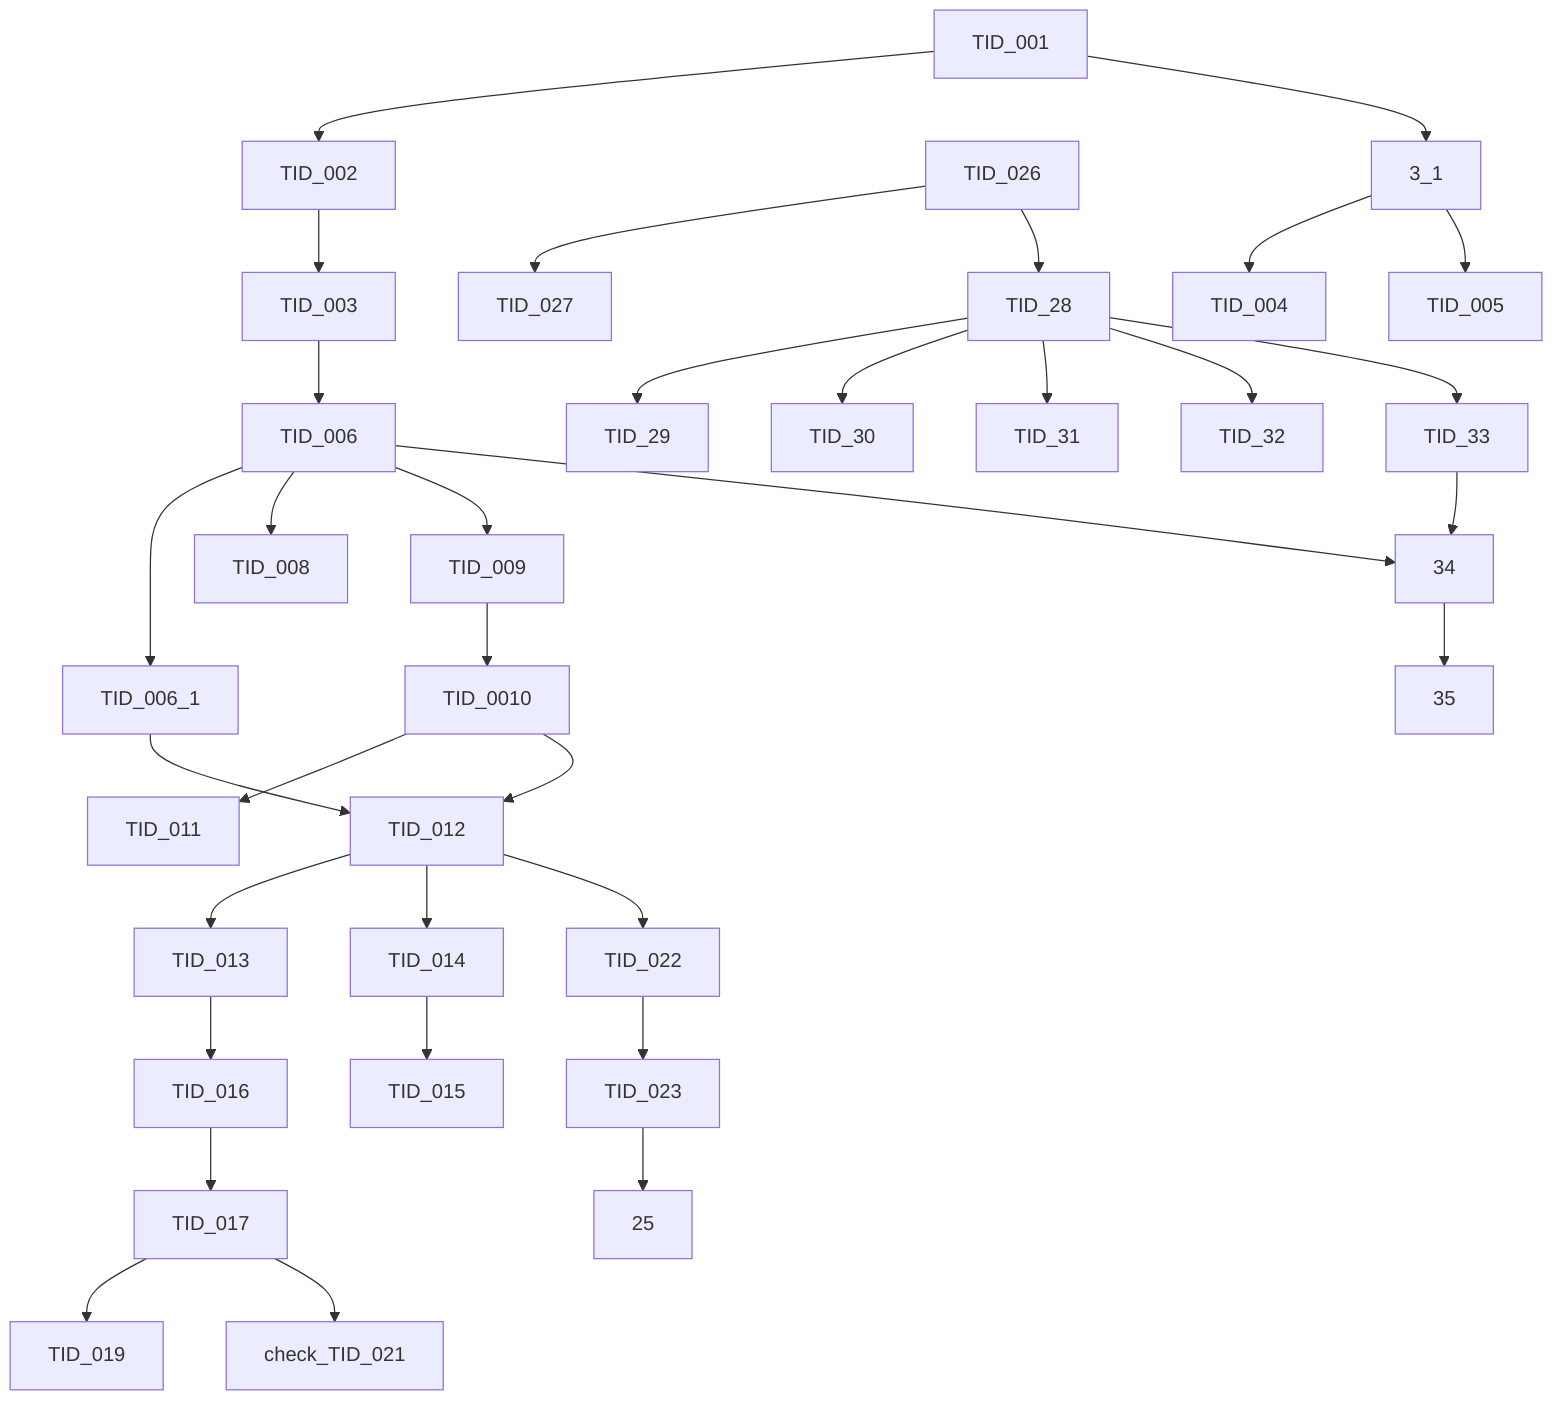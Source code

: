 graph TD
  1[TID_001]-->2[TID_002]
  2-->3[TID_003]
  1-->3_1
  3_1-->4[TID_004]
  3_1-->5[TID_005]
  3-->6[TID_006]
  6-->6_1[TID_006_1]
  6-->8[TID_008]
  6-->9[TID_009]
  9-->10[TID_0010]
  10-->11[TID_011]
  6_1-->12
  10-->12[TID_012]
  12-->13[TID_013]
  12-->14[TID_014]
  14-->15[TID_015]
  13-->16[TID_016]
  16-->17[TID_017]
  17-->19[TID_019]
  17-->21[check_TID_021]
  12-->22[TID_022]
  22-->23[TID_023]
  23-->25

  26[TID_026]-->27[TID_027]
  26-->28[TID_28]
  28-->29[TID_29]
  28-->30[TID_30]
  28-->31[TID_31]
  28-->32[TID_32]
  28-->33[TID_33]
  33-->34
  6-->34
  34-->35